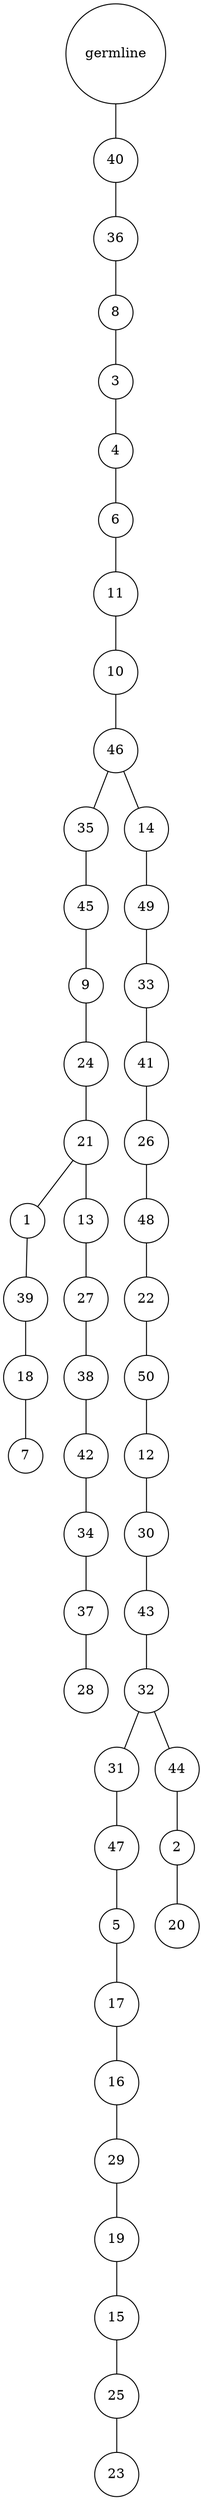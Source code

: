 graph {
	rankdir=UD;
	splines=line;
	node [shape=circle]
	"0x7ffa2dcb9b80" [label="germline"];
	"0x7ffa2dcb9bb0" [label="40"];
	"0x7ffa2dcb9b80" -- "0x7ffa2dcb9bb0" ;
	"0x7ffa2dcb9be0" [label="36"];
	"0x7ffa2dcb9bb0" -- "0x7ffa2dcb9be0" ;
	"0x7ffa2dcb9c10" [label="8"];
	"0x7ffa2dcb9be0" -- "0x7ffa2dcb9c10" ;
	"0x7ffa2dcb9c40" [label="3"];
	"0x7ffa2dcb9c10" -- "0x7ffa2dcb9c40" ;
	"0x7ffa2dcb9c70" [label="4"];
	"0x7ffa2dcb9c40" -- "0x7ffa2dcb9c70" ;
	"0x7ffa2dcb9ca0" [label="6"];
	"0x7ffa2dcb9c70" -- "0x7ffa2dcb9ca0" ;
	"0x7ffa2dcb9cd0" [label="11"];
	"0x7ffa2dcb9ca0" -- "0x7ffa2dcb9cd0" ;
	"0x7ffa2dcb9d00" [label="10"];
	"0x7ffa2dcb9cd0" -- "0x7ffa2dcb9d00" ;
	"0x7ffa2dcb9d30" [label="46"];
	"0x7ffa2dcb9d00" -- "0x7ffa2dcb9d30" ;
	"0x7ffa2dcb9d60" [label="35"];
	"0x7ffa2dcb9d30" -- "0x7ffa2dcb9d60" ;
	"0x7ffa2dcb9d90" [label="45"];
	"0x7ffa2dcb9d60" -- "0x7ffa2dcb9d90" ;
	"0x7ffa2dcb9dc0" [label="9"];
	"0x7ffa2dcb9d90" -- "0x7ffa2dcb9dc0" ;
	"0x7ffa2dcb9df0" [label="24"];
	"0x7ffa2dcb9dc0" -- "0x7ffa2dcb9df0" ;
	"0x7ffa2dcb9e20" [label="21"];
	"0x7ffa2dcb9df0" -- "0x7ffa2dcb9e20" ;
	"0x7ffa2dcb9e50" [label="1"];
	"0x7ffa2dcb9e20" -- "0x7ffa2dcb9e50" ;
	"0x7ffa2dcb9e80" [label="39"];
	"0x7ffa2dcb9e50" -- "0x7ffa2dcb9e80" ;
	"0x7ffa2dcb9eb0" [label="18"];
	"0x7ffa2dcb9e80" -- "0x7ffa2dcb9eb0" ;
	"0x7ffa2dcb9ee0" [label="7"];
	"0x7ffa2dcb9eb0" -- "0x7ffa2dcb9ee0" ;
	"0x7ffa2dcb9f10" [label="13"];
	"0x7ffa2dcb9e20" -- "0x7ffa2dcb9f10" ;
	"0x7ffa2dcb9f40" [label="27"];
	"0x7ffa2dcb9f10" -- "0x7ffa2dcb9f40" ;
	"0x7ffa2dcb9f70" [label="38"];
	"0x7ffa2dcb9f40" -- "0x7ffa2dcb9f70" ;
	"0x7ffa2dcb9fa0" [label="42"];
	"0x7ffa2dcb9f70" -- "0x7ffa2dcb9fa0" ;
	"0x7ffa2dcb9fd0" [label="34"];
	"0x7ffa2dcb9fa0" -- "0x7ffa2dcb9fd0" ;
	"0x7ffa2dcc8040" [label="37"];
	"0x7ffa2dcb9fd0" -- "0x7ffa2dcc8040" ;
	"0x7ffa2dcc8070" [label="28"];
	"0x7ffa2dcc8040" -- "0x7ffa2dcc8070" ;
	"0x7ffa2dcc80a0" [label="14"];
	"0x7ffa2dcb9d30" -- "0x7ffa2dcc80a0" ;
	"0x7ffa2dcc80d0" [label="49"];
	"0x7ffa2dcc80a0" -- "0x7ffa2dcc80d0" ;
	"0x7ffa2dcc8100" [label="33"];
	"0x7ffa2dcc80d0" -- "0x7ffa2dcc8100" ;
	"0x7ffa2dcc8130" [label="41"];
	"0x7ffa2dcc8100" -- "0x7ffa2dcc8130" ;
	"0x7ffa2dcc8160" [label="26"];
	"0x7ffa2dcc8130" -- "0x7ffa2dcc8160" ;
	"0x7ffa2dcc8190" [label="48"];
	"0x7ffa2dcc8160" -- "0x7ffa2dcc8190" ;
	"0x7ffa2dcc81c0" [label="22"];
	"0x7ffa2dcc8190" -- "0x7ffa2dcc81c0" ;
	"0x7ffa2dcc81f0" [label="50"];
	"0x7ffa2dcc81c0" -- "0x7ffa2dcc81f0" ;
	"0x7ffa2dcc8220" [label="12"];
	"0x7ffa2dcc81f0" -- "0x7ffa2dcc8220" ;
	"0x7ffa2dcc8250" [label="30"];
	"0x7ffa2dcc8220" -- "0x7ffa2dcc8250" ;
	"0x7ffa2dcc8280" [label="43"];
	"0x7ffa2dcc8250" -- "0x7ffa2dcc8280" ;
	"0x7ffa2dcc82b0" [label="32"];
	"0x7ffa2dcc8280" -- "0x7ffa2dcc82b0" ;
	"0x7ffa2dcc82e0" [label="31"];
	"0x7ffa2dcc82b0" -- "0x7ffa2dcc82e0" ;
	"0x7ffa2dcc8310" [label="47"];
	"0x7ffa2dcc82e0" -- "0x7ffa2dcc8310" ;
	"0x7ffa2dcc8340" [label="5"];
	"0x7ffa2dcc8310" -- "0x7ffa2dcc8340" ;
	"0x7ffa2dcc8370" [label="17"];
	"0x7ffa2dcc8340" -- "0x7ffa2dcc8370" ;
	"0x7ffa2dcc83a0" [label="16"];
	"0x7ffa2dcc8370" -- "0x7ffa2dcc83a0" ;
	"0x7ffa2dcc83d0" [label="29"];
	"0x7ffa2dcc83a0" -- "0x7ffa2dcc83d0" ;
	"0x7ffa2dcc8400" [label="19"];
	"0x7ffa2dcc83d0" -- "0x7ffa2dcc8400" ;
	"0x7ffa2dcc8430" [label="15"];
	"0x7ffa2dcc8400" -- "0x7ffa2dcc8430" ;
	"0x7ffa2dcc8460" [label="25"];
	"0x7ffa2dcc8430" -- "0x7ffa2dcc8460" ;
	"0x7ffa2dcc8490" [label="23"];
	"0x7ffa2dcc8460" -- "0x7ffa2dcc8490" ;
	"0x7ffa2dcc84c0" [label="44"];
	"0x7ffa2dcc82b0" -- "0x7ffa2dcc84c0" ;
	"0x7ffa2dcc84f0" [label="2"];
	"0x7ffa2dcc84c0" -- "0x7ffa2dcc84f0" ;
	"0x7ffa2dcc8520" [label="20"];
	"0x7ffa2dcc84f0" -- "0x7ffa2dcc8520" ;
}
